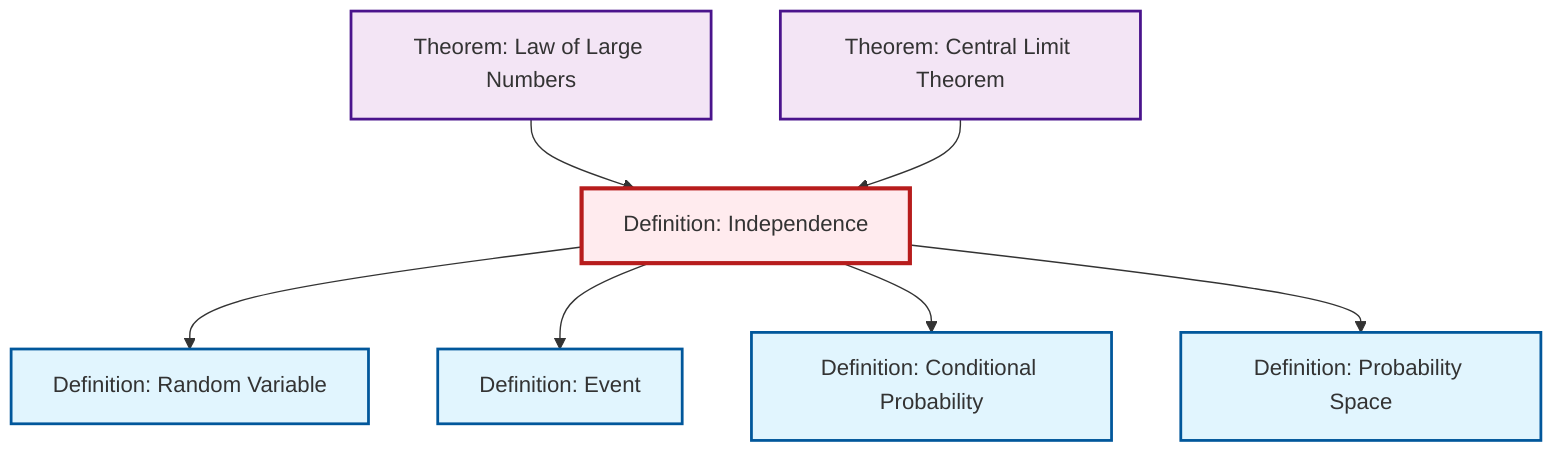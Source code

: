 graph TD
    classDef definition fill:#e1f5fe,stroke:#01579b,stroke-width:2px
    classDef theorem fill:#f3e5f5,stroke:#4a148c,stroke-width:2px
    classDef axiom fill:#fff3e0,stroke:#e65100,stroke-width:2px
    classDef example fill:#e8f5e9,stroke:#1b5e20,stroke-width:2px
    classDef current fill:#ffebee,stroke:#b71c1c,stroke-width:3px
    def-probability-space["Definition: Probability Space"]:::definition
    thm-law-of-large-numbers["Theorem: Law of Large Numbers"]:::theorem
    def-conditional-probability["Definition: Conditional Probability"]:::definition
    def-random-variable["Definition: Random Variable"]:::definition
    def-independence["Definition: Independence"]:::definition
    def-event["Definition: Event"]:::definition
    thm-central-limit["Theorem: Central Limit Theorem"]:::theorem
    def-independence --> def-random-variable
    def-independence --> def-event
    def-independence --> def-conditional-probability
    thm-law-of-large-numbers --> def-independence
    thm-central-limit --> def-independence
    def-independence --> def-probability-space
    class def-independence current